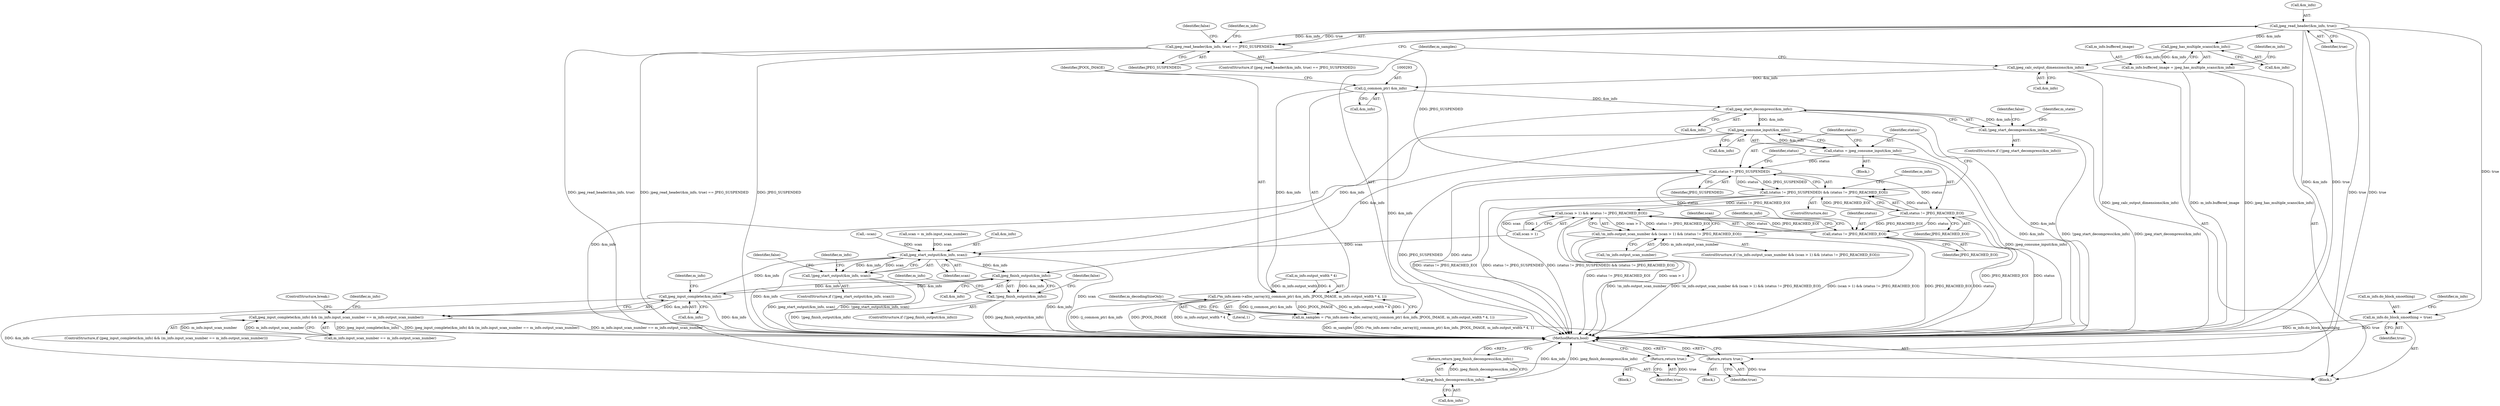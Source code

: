digraph "0_Chrome_f7038db6ef172459f14b1b67a5155b8dd210be0f@API" {
"1000171" [label="(Call,jpeg_read_header(&m_info, true))"];
"1000170" [label="(Call,jpeg_read_header(&m_info, true) == JPEG_SUSPENDED)"];
"1000400" [label="(Call,status != JPEG_SUSPENDED)"];
"1000399" [label="(Call,(status != JPEG_SUSPENDED) && (status != JPEG_REACHED_EOI))"];
"1000426" [label="(Call,(scan > 1) && (status != JPEG_REACHED_EOI))"];
"1000421" [label="(Call,!m_info.output_scan_number && (scan > 1) && (status != JPEG_REACHED_EOI))"];
"1000403" [label="(Call,status != JPEG_REACHED_EOI)"];
"1000430" [label="(Call,status != JPEG_REACHED_EOI)"];
"1000283" [label="(Call,jpeg_has_multiple_scans(&m_info))"];
"1000279" [label="(Call,m_info.buffered_image = jpeg_has_multiple_scans(&m_info))"];
"1000286" [label="(Call,jpeg_calc_output_dimensions(&m_info))"];
"1000292" [label="(Call,(j_common_ptr) &m_info)"];
"1000291" [label="(Call,(*m_info.mem->alloc_sarray)((j_common_ptr) &m_info, JPOOL_IMAGE, m_info.output_width * 4, 1))"];
"1000289" [label="(Call,m_samples = (*m_info.mem->alloc_sarray)((j_common_ptr) &m_info, JPOOL_IMAGE, m_info.output_width * 4, 1))"];
"1000350" [label="(Call,jpeg_start_decompress(&m_info))"];
"1000349" [label="(Call,!jpeg_start_decompress(&m_info))"];
"1000396" [label="(Call,jpeg_consume_input(&m_info))"];
"1000394" [label="(Call,status = jpeg_consume_input(&m_info))"];
"1000437" [label="(Call,jpeg_start_output(&m_info, scan))"];
"1000436" [label="(Call,!jpeg_start_output(&m_info, scan))"];
"1000489" [label="(Call,jpeg_finish_output(&m_info))"];
"1000488" [label="(Call,!jpeg_finish_output(&m_info))"];
"1000496" [label="(Call,jpeg_input_complete(&m_info))"];
"1000495" [label="(Call,jpeg_input_complete(&m_info) && (m_info.input_scan_number == m_info.output_scan_number))"];
"1000517" [label="(Call,jpeg_finish_decompress(&m_info))"];
"1000516" [label="(Return,return jpeg_finish_decompress(&m_info);)"];
"1000320" [label="(Return,return true;)"];
"1000343" [label="(Call,m_info.do_block_smoothing = true)"];
"1000523" [label="(Return,return true;)"];
"1000172" [label="(Call,&m_info)"];
"1000174" [label="(Identifier,true)"];
"1000175" [label="(Identifier,JPEG_SUSPENDED)"];
"1000347" [label="(Identifier,true)"];
"1000290" [label="(Identifier,m_samples)"];
"1000499" [label="(Call,m_info.input_scan_number == m_info.output_scan_number)"];
"1000506" [label="(ControlStructure,break;)"];
"1000404" [label="(Identifier,status)"];
"1000495" [label="(Call,jpeg_input_complete(&m_info) && (m_info.input_scan_number == m_info.output_scan_number))"];
"1000433" [label="(Call,--scan)"];
"1000488" [label="(Call,!jpeg_finish_output(&m_info))"];
"1000436" [label="(Call,!jpeg_start_output(&m_info, scan))"];
"1000415" [label="(Call,scan = m_info.input_scan_number)"];
"1000286" [label="(Call,jpeg_calc_output_dimensions(&m_info))"];
"1000287" [label="(Call,&m_info)"];
"1000489" [label="(Call,jpeg_finish_output(&m_info))"];
"1000352" [label="(Identifier,m_info)"];
"1000304" [label="(Identifier,m_decodingSizeOnly)"];
"1000343" [label="(Call,m_info.do_block_smoothing = true)"];
"1000296" [label="(Identifier,JPOOL_IMAGE)"];
"1000430" [label="(Call,status != JPEG_REACHED_EOI)"];
"1000434" [label="(Identifier,scan)"];
"1000442" [label="(Identifier,false)"];
"1000392" [label="(ControlStructure,do)"];
"1000397" [label="(Call,&m_info)"];
"1000280" [label="(Call,m_info.buffered_image)"];
"1000400" [label="(Call,status != JPEG_SUSPENDED)"];
"1000516" [label="(Return,return jpeg_finish_decompress(&m_info);)"];
"1000440" [label="(Identifier,scan)"];
"1000427" [label="(Call,scan > 1)"];
"1000279" [label="(Call,m_info.buffered_image = jpeg_has_multiple_scans(&m_info))"];
"1000494" [label="(ControlStructure,if (jpeg_input_complete(&m_info) && (m_info.input_scan_number == m_info.output_scan_number)))"];
"1000171" [label="(Call,jpeg_read_header(&m_info, true))"];
"1000493" [label="(Identifier,false)"];
"1000518" [label="(Call,&m_info)"];
"1000446" [label="(Identifier,m_info)"];
"1000396" [label="(Call,jpeg_consume_input(&m_info))"];
"1000351" [label="(Call,&m_info)"];
"1000393" [label="(Block,)"];
"1000487" [label="(ControlStructure,if (!jpeg_finish_output(&m_info)))"];
"1000344" [label="(Call,m_info.do_block_smoothing)"];
"1000402" [label="(Identifier,JPEG_SUSPENDED)"];
"1000292" [label="(Call,(j_common_ptr) &m_info)"];
"1000302" [label="(Literal,1)"];
"1000501" [label="(Identifier,m_info)"];
"1000394" [label="(Call,status = jpeg_consume_input(&m_info))"];
"1000169" [label="(ControlStructure,if (jpeg_read_header(&m_info, true) == JPEG_SUSPENDED))"];
"1000431" [label="(Identifier,status)"];
"1000435" [label="(ControlStructure,if (!jpeg_start_output(&m_info, scan)))"];
"1000498" [label="(Identifier,m_info)"];
"1000289" [label="(Call,m_samples = (*m_info.mem->alloc_sarray)((j_common_ptr) &m_info, JPOOL_IMAGE, m_info.output_width * 4, 1))"];
"1000426" [label="(Call,(scan > 1) && (status != JPEG_REACHED_EOI))"];
"1000177" [label="(Identifier,false)"];
"1000421" [label="(Call,!m_info.output_scan_number && (scan > 1) && (status != JPEG_REACHED_EOI))"];
"1000405" [label="(Identifier,JPEG_REACHED_EOI)"];
"1000517" [label="(Call,jpeg_finish_decompress(&m_info))"];
"1000403" [label="(Call,status != JPEG_REACHED_EOI)"];
"1000288" [label="(Identifier,m_info)"];
"1000523" [label="(Return,return true;)"];
"1000170" [label="(Call,jpeg_read_header(&m_info, true) == JPEG_SUSPENDED)"];
"1000350" [label="(Call,jpeg_start_decompress(&m_info))"];
"1000297" [label="(Call,m_info.output_width * 4)"];
"1000294" [label="(Call,&m_info)"];
"1000439" [label="(Identifier,m_info)"];
"1000349" [label="(Call,!jpeg_start_decompress(&m_info))"];
"1000525" [label="(MethodReturn,bool)"];
"1000113" [label="(Block,)"];
"1000291" [label="(Call,(*m_info.mem->alloc_sarray)((j_common_ptr) &m_info, JPOOL_IMAGE, m_info.output_width * 4, 1))"];
"1000401" [label="(Identifier,status)"];
"1000422" [label="(Call,!m_info.output_scan_number)"];
"1000354" [label="(Identifier,false)"];
"1000437" [label="(Call,jpeg_start_output(&m_info, scan))"];
"1000411" [label="(Identifier,m_info)"];
"1000348" [label="(ControlStructure,if (!jpeg_start_decompress(&m_info)))"];
"1000509" [label="(Identifier,m_info)"];
"1000438" [label="(Call,&m_info)"];
"1000283" [label="(Call,jpeg_has_multiple_scans(&m_info))"];
"1000432" [label="(Identifier,JPEG_REACHED_EOI)"];
"1000496" [label="(Call,jpeg_input_complete(&m_info))"];
"1000284" [label="(Call,&m_info)"];
"1000399" [label="(Call,(status != JPEG_SUSPENDED) && (status != JPEG_REACHED_EOI))"];
"1000420" [label="(ControlStructure,if (!m_info.output_scan_number && (scan > 1) && (status != JPEG_REACHED_EOI)))"];
"1000497" [label="(Call,&m_info)"];
"1000524" [label="(Identifier,true)"];
"1000490" [label="(Call,&m_info)"];
"1000305" [label="(Block,)"];
"1000320" [label="(Return,return true;)"];
"1000180" [label="(Identifier,m_info)"];
"1000321" [label="(Identifier,true)"];
"1000356" [label="(Identifier,m_state)"];
"1000167" [label="(Block,)"];
"1000395" [label="(Identifier,status)"];
"1000171" -> "1000170"  [label="AST: "];
"1000171" -> "1000174"  [label="CFG: "];
"1000172" -> "1000171"  [label="AST: "];
"1000174" -> "1000171"  [label="AST: "];
"1000175" -> "1000171"  [label="CFG: "];
"1000171" -> "1000525"  [label="DDG: &m_info"];
"1000171" -> "1000525"  [label="DDG: true"];
"1000171" -> "1000170"  [label="DDG: &m_info"];
"1000171" -> "1000170"  [label="DDG: true"];
"1000171" -> "1000283"  [label="DDG: &m_info"];
"1000171" -> "1000320"  [label="DDG: true"];
"1000171" -> "1000343"  [label="DDG: true"];
"1000171" -> "1000523"  [label="DDG: true"];
"1000170" -> "1000169"  [label="AST: "];
"1000170" -> "1000175"  [label="CFG: "];
"1000175" -> "1000170"  [label="AST: "];
"1000177" -> "1000170"  [label="CFG: "];
"1000180" -> "1000170"  [label="CFG: "];
"1000170" -> "1000525"  [label="DDG: jpeg_read_header(&m_info, true)"];
"1000170" -> "1000525"  [label="DDG: jpeg_read_header(&m_info, true) == JPEG_SUSPENDED"];
"1000170" -> "1000525"  [label="DDG: JPEG_SUSPENDED"];
"1000170" -> "1000400"  [label="DDG: JPEG_SUSPENDED"];
"1000400" -> "1000399"  [label="AST: "];
"1000400" -> "1000402"  [label="CFG: "];
"1000401" -> "1000400"  [label="AST: "];
"1000402" -> "1000400"  [label="AST: "];
"1000404" -> "1000400"  [label="CFG: "];
"1000399" -> "1000400"  [label="CFG: "];
"1000400" -> "1000525"  [label="DDG: status"];
"1000400" -> "1000525"  [label="DDG: JPEG_SUSPENDED"];
"1000400" -> "1000399"  [label="DDG: status"];
"1000400" -> "1000399"  [label="DDG: JPEG_SUSPENDED"];
"1000394" -> "1000400"  [label="DDG: status"];
"1000400" -> "1000403"  [label="DDG: status"];
"1000400" -> "1000430"  [label="DDG: status"];
"1000399" -> "1000392"  [label="AST: "];
"1000399" -> "1000403"  [label="CFG: "];
"1000403" -> "1000399"  [label="AST: "];
"1000395" -> "1000399"  [label="CFG: "];
"1000411" -> "1000399"  [label="CFG: "];
"1000399" -> "1000525"  [label="DDG: status != JPEG_REACHED_EOI"];
"1000399" -> "1000525"  [label="DDG: status != JPEG_SUSPENDED"];
"1000399" -> "1000525"  [label="DDG: (status != JPEG_SUSPENDED) && (status != JPEG_REACHED_EOI)"];
"1000403" -> "1000399"  [label="DDG: status"];
"1000403" -> "1000399"  [label="DDG: JPEG_REACHED_EOI"];
"1000399" -> "1000426"  [label="DDG: status != JPEG_REACHED_EOI"];
"1000426" -> "1000421"  [label="AST: "];
"1000426" -> "1000427"  [label="CFG: "];
"1000426" -> "1000430"  [label="CFG: "];
"1000427" -> "1000426"  [label="AST: "];
"1000430" -> "1000426"  [label="AST: "];
"1000421" -> "1000426"  [label="CFG: "];
"1000426" -> "1000525"  [label="DDG: scan > 1"];
"1000426" -> "1000525"  [label="DDG: status != JPEG_REACHED_EOI"];
"1000426" -> "1000421"  [label="DDG: scan > 1"];
"1000426" -> "1000421"  [label="DDG: status != JPEG_REACHED_EOI"];
"1000427" -> "1000426"  [label="DDG: scan"];
"1000427" -> "1000426"  [label="DDG: 1"];
"1000430" -> "1000426"  [label="DDG: status"];
"1000430" -> "1000426"  [label="DDG: JPEG_REACHED_EOI"];
"1000421" -> "1000420"  [label="AST: "];
"1000421" -> "1000422"  [label="CFG: "];
"1000422" -> "1000421"  [label="AST: "];
"1000434" -> "1000421"  [label="CFG: "];
"1000439" -> "1000421"  [label="CFG: "];
"1000421" -> "1000525"  [label="DDG: (scan > 1) && (status != JPEG_REACHED_EOI)"];
"1000421" -> "1000525"  [label="DDG: !m_info.output_scan_number"];
"1000421" -> "1000525"  [label="DDG: !m_info.output_scan_number && (scan > 1) && (status != JPEG_REACHED_EOI)"];
"1000422" -> "1000421"  [label="DDG: m_info.output_scan_number"];
"1000403" -> "1000405"  [label="CFG: "];
"1000404" -> "1000403"  [label="AST: "];
"1000405" -> "1000403"  [label="AST: "];
"1000403" -> "1000525"  [label="DDG: JPEG_REACHED_EOI"];
"1000403" -> "1000525"  [label="DDG: status"];
"1000403" -> "1000430"  [label="DDG: status"];
"1000403" -> "1000430"  [label="DDG: JPEG_REACHED_EOI"];
"1000430" -> "1000432"  [label="CFG: "];
"1000431" -> "1000430"  [label="AST: "];
"1000432" -> "1000430"  [label="AST: "];
"1000430" -> "1000525"  [label="DDG: JPEG_REACHED_EOI"];
"1000430" -> "1000525"  [label="DDG: status"];
"1000283" -> "1000279"  [label="AST: "];
"1000283" -> "1000284"  [label="CFG: "];
"1000284" -> "1000283"  [label="AST: "];
"1000279" -> "1000283"  [label="CFG: "];
"1000283" -> "1000279"  [label="DDG: &m_info"];
"1000283" -> "1000286"  [label="DDG: &m_info"];
"1000279" -> "1000167"  [label="AST: "];
"1000280" -> "1000279"  [label="AST: "];
"1000288" -> "1000279"  [label="CFG: "];
"1000279" -> "1000525"  [label="DDG: m_info.buffered_image"];
"1000279" -> "1000525"  [label="DDG: jpeg_has_multiple_scans(&m_info)"];
"1000286" -> "1000167"  [label="AST: "];
"1000286" -> "1000287"  [label="CFG: "];
"1000287" -> "1000286"  [label="AST: "];
"1000290" -> "1000286"  [label="CFG: "];
"1000286" -> "1000525"  [label="DDG: jpeg_calc_output_dimensions(&m_info)"];
"1000286" -> "1000292"  [label="DDG: &m_info"];
"1000292" -> "1000291"  [label="AST: "];
"1000292" -> "1000294"  [label="CFG: "];
"1000293" -> "1000292"  [label="AST: "];
"1000294" -> "1000292"  [label="AST: "];
"1000296" -> "1000292"  [label="CFG: "];
"1000292" -> "1000525"  [label="DDG: &m_info"];
"1000292" -> "1000291"  [label="DDG: &m_info"];
"1000292" -> "1000350"  [label="DDG: &m_info"];
"1000291" -> "1000289"  [label="AST: "];
"1000291" -> "1000302"  [label="CFG: "];
"1000296" -> "1000291"  [label="AST: "];
"1000297" -> "1000291"  [label="AST: "];
"1000302" -> "1000291"  [label="AST: "];
"1000289" -> "1000291"  [label="CFG: "];
"1000291" -> "1000525"  [label="DDG: (j_common_ptr) &m_info"];
"1000291" -> "1000525"  [label="DDG: JPOOL_IMAGE"];
"1000291" -> "1000525"  [label="DDG: m_info.output_width * 4"];
"1000291" -> "1000289"  [label="DDG: (j_common_ptr) &m_info"];
"1000291" -> "1000289"  [label="DDG: JPOOL_IMAGE"];
"1000291" -> "1000289"  [label="DDG: m_info.output_width * 4"];
"1000291" -> "1000289"  [label="DDG: 1"];
"1000297" -> "1000291"  [label="DDG: m_info.output_width"];
"1000297" -> "1000291"  [label="DDG: 4"];
"1000289" -> "1000167"  [label="AST: "];
"1000290" -> "1000289"  [label="AST: "];
"1000304" -> "1000289"  [label="CFG: "];
"1000289" -> "1000525"  [label="DDG: (*m_info.mem->alloc_sarray)((j_common_ptr) &m_info, JPOOL_IMAGE, m_info.output_width * 4, 1)"];
"1000289" -> "1000525"  [label="DDG: m_samples"];
"1000350" -> "1000349"  [label="AST: "];
"1000350" -> "1000351"  [label="CFG: "];
"1000351" -> "1000350"  [label="AST: "];
"1000349" -> "1000350"  [label="CFG: "];
"1000350" -> "1000525"  [label="DDG: &m_info"];
"1000350" -> "1000349"  [label="DDG: &m_info"];
"1000350" -> "1000396"  [label="DDG: &m_info"];
"1000350" -> "1000517"  [label="DDG: &m_info"];
"1000349" -> "1000348"  [label="AST: "];
"1000354" -> "1000349"  [label="CFG: "];
"1000356" -> "1000349"  [label="CFG: "];
"1000349" -> "1000525"  [label="DDG: !jpeg_start_decompress(&m_info)"];
"1000349" -> "1000525"  [label="DDG: jpeg_start_decompress(&m_info)"];
"1000396" -> "1000394"  [label="AST: "];
"1000396" -> "1000397"  [label="CFG: "];
"1000397" -> "1000396"  [label="AST: "];
"1000394" -> "1000396"  [label="CFG: "];
"1000396" -> "1000525"  [label="DDG: &m_info"];
"1000396" -> "1000394"  [label="DDG: &m_info"];
"1000396" -> "1000437"  [label="DDG: &m_info"];
"1000396" -> "1000489"  [label="DDG: &m_info"];
"1000394" -> "1000393"  [label="AST: "];
"1000395" -> "1000394"  [label="AST: "];
"1000401" -> "1000394"  [label="CFG: "];
"1000394" -> "1000525"  [label="DDG: jpeg_consume_input(&m_info)"];
"1000437" -> "1000436"  [label="AST: "];
"1000437" -> "1000440"  [label="CFG: "];
"1000438" -> "1000437"  [label="AST: "];
"1000440" -> "1000437"  [label="AST: "];
"1000436" -> "1000437"  [label="CFG: "];
"1000437" -> "1000525"  [label="DDG: scan"];
"1000437" -> "1000525"  [label="DDG: &m_info"];
"1000437" -> "1000436"  [label="DDG: &m_info"];
"1000437" -> "1000436"  [label="DDG: scan"];
"1000496" -> "1000437"  [label="DDG: &m_info"];
"1000427" -> "1000437"  [label="DDG: scan"];
"1000433" -> "1000437"  [label="DDG: scan"];
"1000415" -> "1000437"  [label="DDG: scan"];
"1000437" -> "1000489"  [label="DDG: &m_info"];
"1000436" -> "1000435"  [label="AST: "];
"1000442" -> "1000436"  [label="CFG: "];
"1000446" -> "1000436"  [label="CFG: "];
"1000436" -> "1000525"  [label="DDG: !jpeg_start_output(&m_info, scan)"];
"1000436" -> "1000525"  [label="DDG: jpeg_start_output(&m_info, scan)"];
"1000489" -> "1000488"  [label="AST: "];
"1000489" -> "1000490"  [label="CFG: "];
"1000490" -> "1000489"  [label="AST: "];
"1000488" -> "1000489"  [label="CFG: "];
"1000489" -> "1000525"  [label="DDG: &m_info"];
"1000489" -> "1000488"  [label="DDG: &m_info"];
"1000496" -> "1000489"  [label="DDG: &m_info"];
"1000489" -> "1000496"  [label="DDG: &m_info"];
"1000488" -> "1000487"  [label="AST: "];
"1000493" -> "1000488"  [label="CFG: "];
"1000498" -> "1000488"  [label="CFG: "];
"1000488" -> "1000525"  [label="DDG: jpeg_finish_output(&m_info)"];
"1000488" -> "1000525"  [label="DDG: !jpeg_finish_output(&m_info)"];
"1000496" -> "1000495"  [label="AST: "];
"1000496" -> "1000497"  [label="CFG: "];
"1000497" -> "1000496"  [label="AST: "];
"1000501" -> "1000496"  [label="CFG: "];
"1000495" -> "1000496"  [label="CFG: "];
"1000496" -> "1000525"  [label="DDG: &m_info"];
"1000496" -> "1000495"  [label="DDG: &m_info"];
"1000496" -> "1000517"  [label="DDG: &m_info"];
"1000495" -> "1000494"  [label="AST: "];
"1000495" -> "1000499"  [label="CFG: "];
"1000499" -> "1000495"  [label="AST: "];
"1000506" -> "1000495"  [label="CFG: "];
"1000509" -> "1000495"  [label="CFG: "];
"1000495" -> "1000525"  [label="DDG: jpeg_input_complete(&m_info)"];
"1000495" -> "1000525"  [label="DDG: jpeg_input_complete(&m_info) && (m_info.input_scan_number == m_info.output_scan_number)"];
"1000495" -> "1000525"  [label="DDG: m_info.input_scan_number == m_info.output_scan_number"];
"1000499" -> "1000495"  [label="DDG: m_info.input_scan_number"];
"1000499" -> "1000495"  [label="DDG: m_info.output_scan_number"];
"1000517" -> "1000516"  [label="AST: "];
"1000517" -> "1000518"  [label="CFG: "];
"1000518" -> "1000517"  [label="AST: "];
"1000516" -> "1000517"  [label="CFG: "];
"1000517" -> "1000525"  [label="DDG: &m_info"];
"1000517" -> "1000525"  [label="DDG: jpeg_finish_decompress(&m_info)"];
"1000517" -> "1000516"  [label="DDG: jpeg_finish_decompress(&m_info)"];
"1000516" -> "1000167"  [label="AST: "];
"1000525" -> "1000516"  [label="CFG: "];
"1000516" -> "1000525"  [label="DDG: <RET>"];
"1000320" -> "1000305"  [label="AST: "];
"1000320" -> "1000321"  [label="CFG: "];
"1000321" -> "1000320"  [label="AST: "];
"1000525" -> "1000320"  [label="CFG: "];
"1000320" -> "1000525"  [label="DDG: <RET>"];
"1000321" -> "1000320"  [label="DDG: true"];
"1000343" -> "1000167"  [label="AST: "];
"1000343" -> "1000347"  [label="CFG: "];
"1000344" -> "1000343"  [label="AST: "];
"1000347" -> "1000343"  [label="AST: "];
"1000352" -> "1000343"  [label="CFG: "];
"1000343" -> "1000525"  [label="DDG: m_info.do_block_smoothing"];
"1000343" -> "1000525"  [label="DDG: true"];
"1000523" -> "1000113"  [label="AST: "];
"1000523" -> "1000524"  [label="CFG: "];
"1000524" -> "1000523"  [label="AST: "];
"1000525" -> "1000523"  [label="CFG: "];
"1000523" -> "1000525"  [label="DDG: <RET>"];
"1000524" -> "1000523"  [label="DDG: true"];
}

